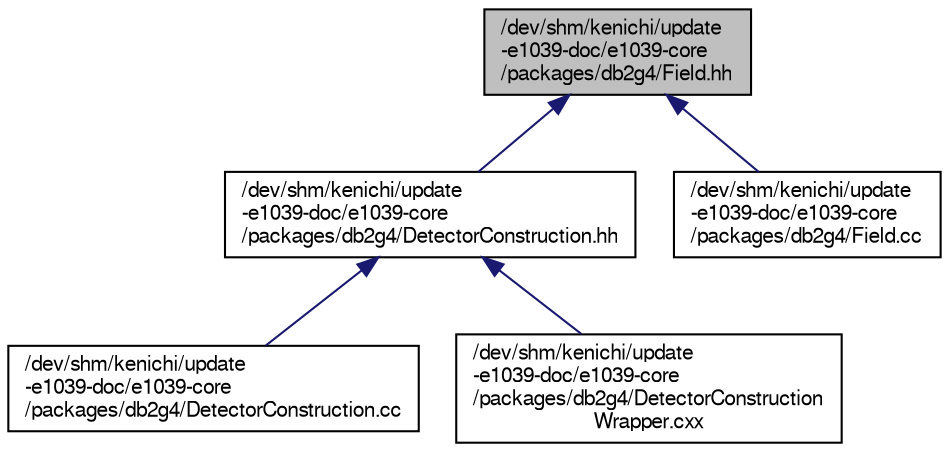 digraph "/dev/shm/kenichi/update-e1039-doc/e1039-core/packages/db2g4/Field.hh"
{
  bgcolor="transparent";
  edge [fontname="FreeSans",fontsize="10",labelfontname="FreeSans",labelfontsize="10"];
  node [fontname="FreeSans",fontsize="10",shape=record];
  Node1 [label="/dev/shm/kenichi/update\l-e1039-doc/e1039-core\l/packages/db2g4/Field.hh",height=0.2,width=0.4,color="black", fillcolor="grey75", style="filled" fontcolor="black"];
  Node1 -> Node2 [dir="back",color="midnightblue",fontsize="10",style="solid",fontname="FreeSans"];
  Node2 [label="/dev/shm/kenichi/update\l-e1039-doc/e1039-core\l/packages/db2g4/DetectorConstruction.hh",height=0.2,width=0.4,color="black",URL="$d5/da8/DetectorConstruction_8hh.html"];
  Node2 -> Node3 [dir="back",color="midnightblue",fontsize="10",style="solid",fontname="FreeSans"];
  Node3 [label="/dev/shm/kenichi/update\l-e1039-doc/e1039-core\l/packages/db2g4/DetectorConstruction.cc",height=0.2,width=0.4,color="black",URL="$d8/d14/DetectorConstruction_8cc.html"];
  Node2 -> Node4 [dir="back",color="midnightblue",fontsize="10",style="solid",fontname="FreeSans"];
  Node4 [label="/dev/shm/kenichi/update\l-e1039-doc/e1039-core\l/packages/db2g4/DetectorConstruction\lWrapper.cxx",height=0.2,width=0.4,color="black",URL="$d1/d32/DetectorConstructionWrapper_8cxx.html"];
  Node1 -> Node5 [dir="back",color="midnightblue",fontsize="10",style="solid",fontname="FreeSans"];
  Node5 [label="/dev/shm/kenichi/update\l-e1039-doc/e1039-core\l/packages/db2g4/Field.cc",height=0.2,width=0.4,color="black",URL="$db/d84/Field_8cc.html"];
}
